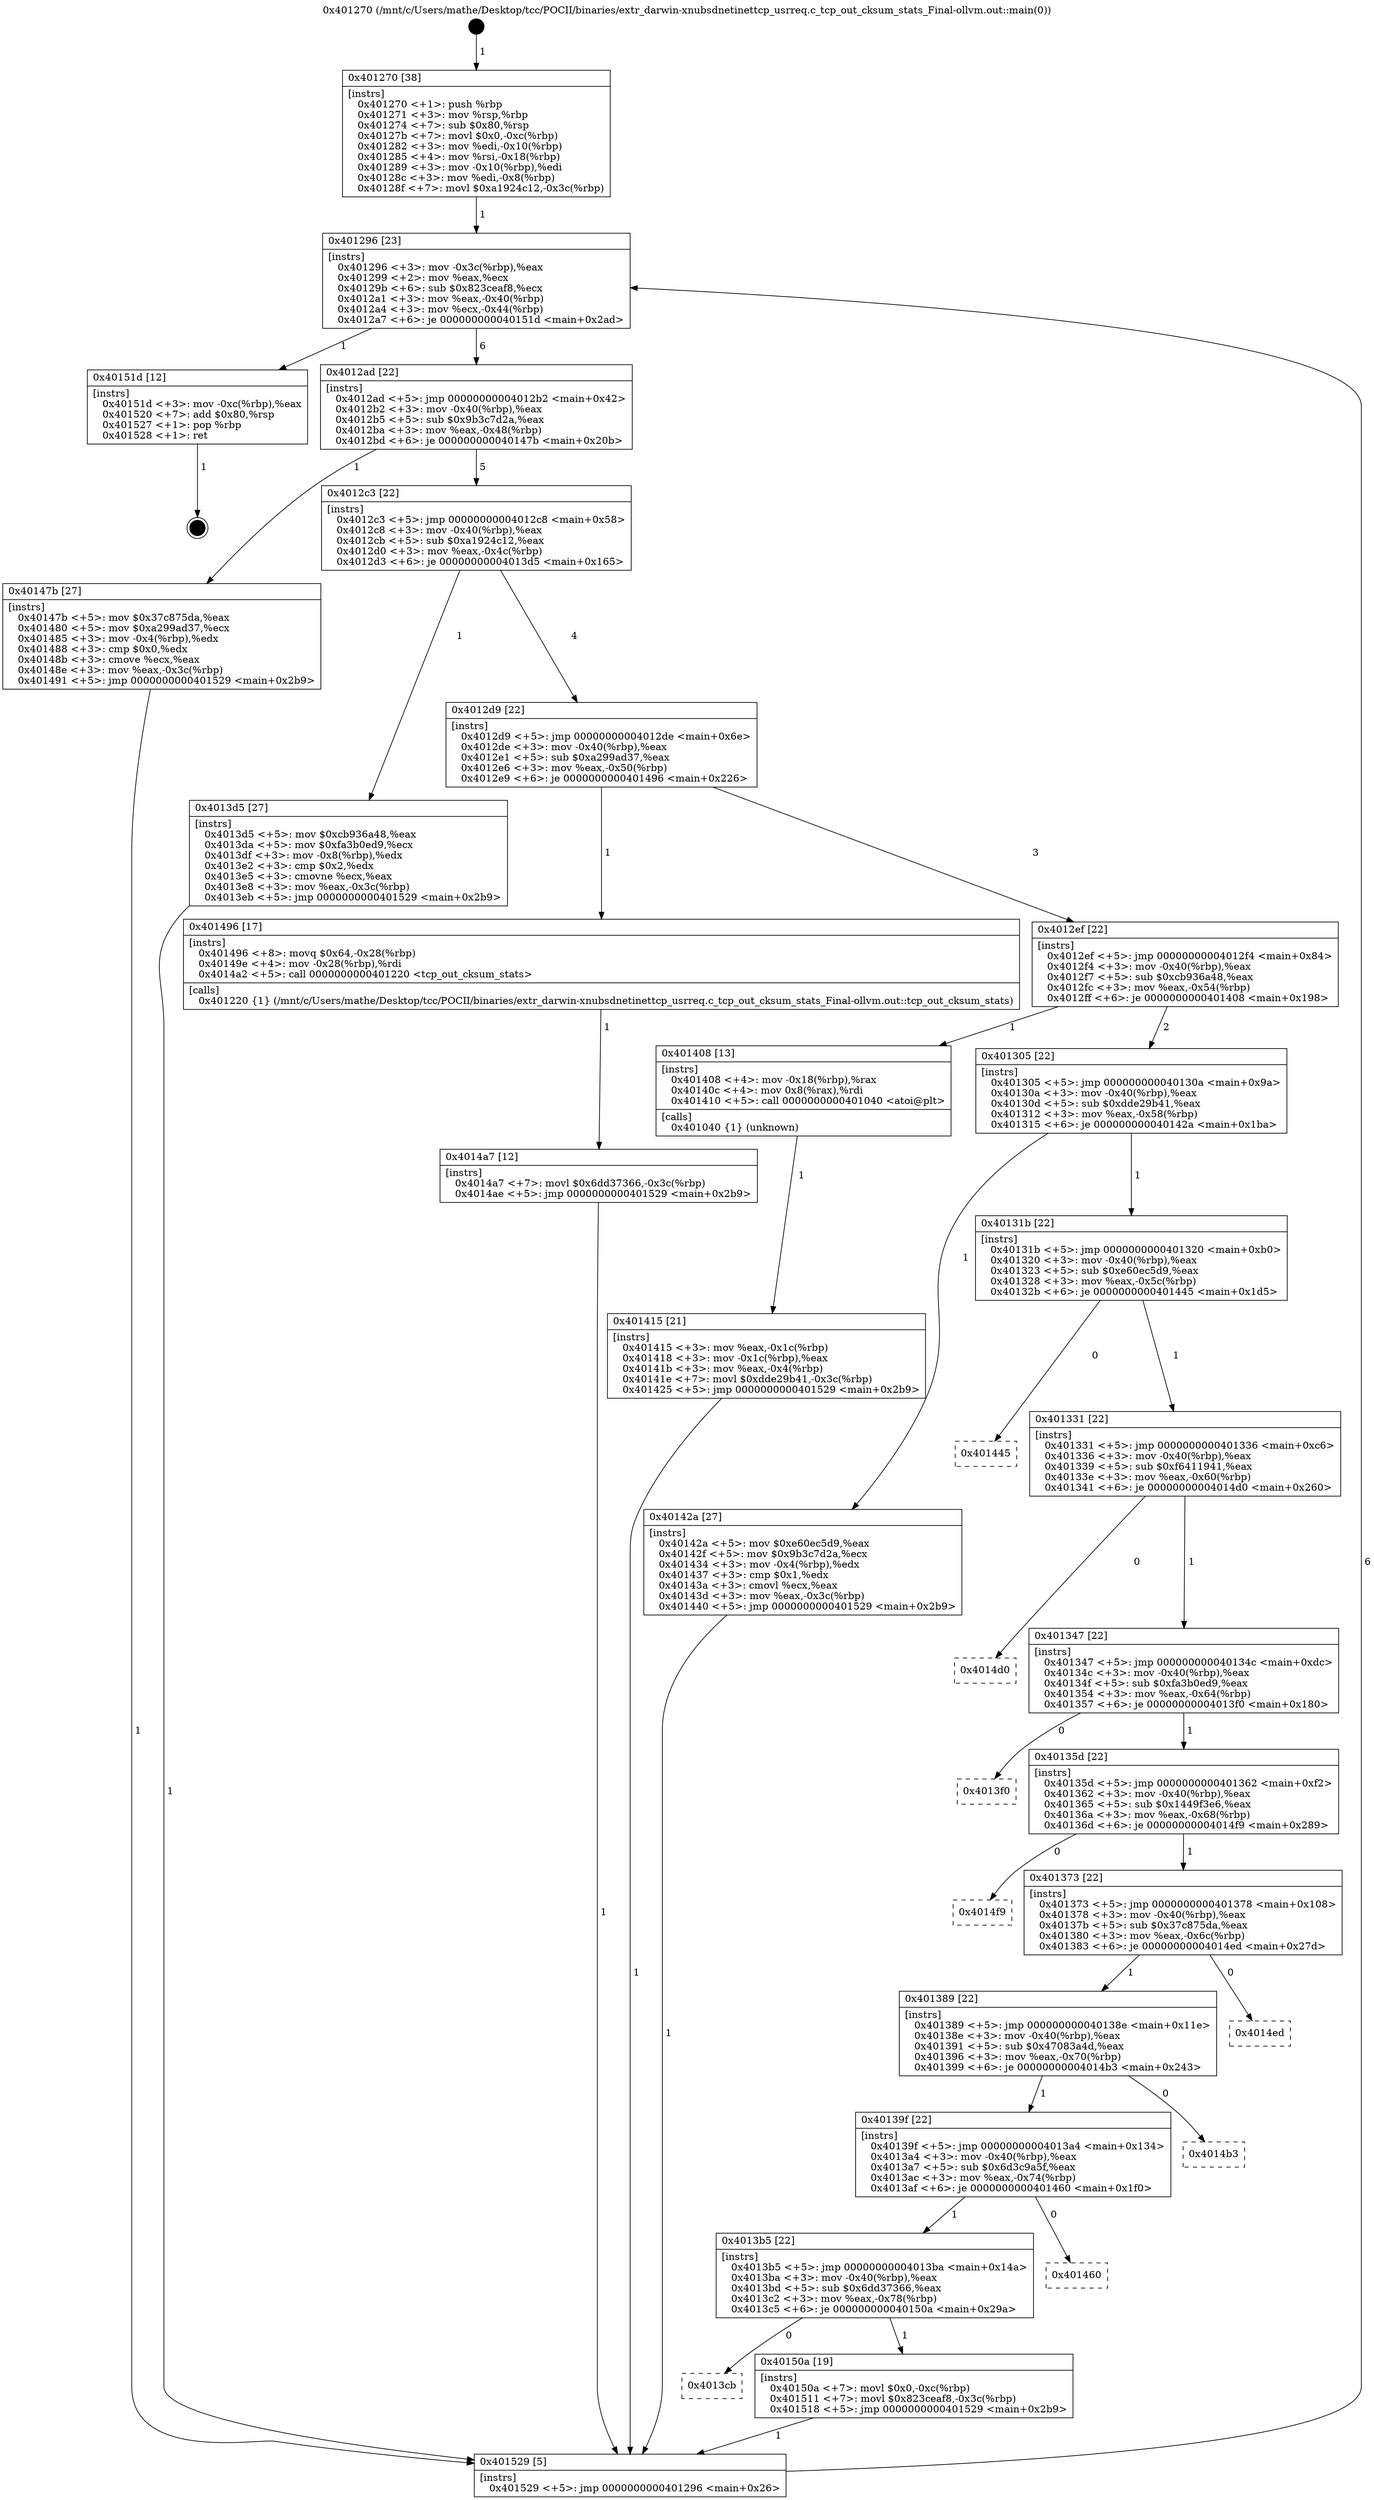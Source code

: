 digraph "0x401270" {
  label = "0x401270 (/mnt/c/Users/mathe/Desktop/tcc/POCII/binaries/extr_darwin-xnubsdnetinettcp_usrreq.c_tcp_out_cksum_stats_Final-ollvm.out::main(0))"
  labelloc = "t"
  node[shape=record]

  Entry [label="",width=0.3,height=0.3,shape=circle,fillcolor=black,style=filled]
  "0x401296" [label="{
     0x401296 [23]\l
     | [instrs]\l
     &nbsp;&nbsp;0x401296 \<+3\>: mov -0x3c(%rbp),%eax\l
     &nbsp;&nbsp;0x401299 \<+2\>: mov %eax,%ecx\l
     &nbsp;&nbsp;0x40129b \<+6\>: sub $0x823ceaf8,%ecx\l
     &nbsp;&nbsp;0x4012a1 \<+3\>: mov %eax,-0x40(%rbp)\l
     &nbsp;&nbsp;0x4012a4 \<+3\>: mov %ecx,-0x44(%rbp)\l
     &nbsp;&nbsp;0x4012a7 \<+6\>: je 000000000040151d \<main+0x2ad\>\l
  }"]
  "0x40151d" [label="{
     0x40151d [12]\l
     | [instrs]\l
     &nbsp;&nbsp;0x40151d \<+3\>: mov -0xc(%rbp),%eax\l
     &nbsp;&nbsp;0x401520 \<+7\>: add $0x80,%rsp\l
     &nbsp;&nbsp;0x401527 \<+1\>: pop %rbp\l
     &nbsp;&nbsp;0x401528 \<+1\>: ret\l
  }"]
  "0x4012ad" [label="{
     0x4012ad [22]\l
     | [instrs]\l
     &nbsp;&nbsp;0x4012ad \<+5\>: jmp 00000000004012b2 \<main+0x42\>\l
     &nbsp;&nbsp;0x4012b2 \<+3\>: mov -0x40(%rbp),%eax\l
     &nbsp;&nbsp;0x4012b5 \<+5\>: sub $0x9b3c7d2a,%eax\l
     &nbsp;&nbsp;0x4012ba \<+3\>: mov %eax,-0x48(%rbp)\l
     &nbsp;&nbsp;0x4012bd \<+6\>: je 000000000040147b \<main+0x20b\>\l
  }"]
  Exit [label="",width=0.3,height=0.3,shape=circle,fillcolor=black,style=filled,peripheries=2]
  "0x40147b" [label="{
     0x40147b [27]\l
     | [instrs]\l
     &nbsp;&nbsp;0x40147b \<+5\>: mov $0x37c875da,%eax\l
     &nbsp;&nbsp;0x401480 \<+5\>: mov $0xa299ad37,%ecx\l
     &nbsp;&nbsp;0x401485 \<+3\>: mov -0x4(%rbp),%edx\l
     &nbsp;&nbsp;0x401488 \<+3\>: cmp $0x0,%edx\l
     &nbsp;&nbsp;0x40148b \<+3\>: cmove %ecx,%eax\l
     &nbsp;&nbsp;0x40148e \<+3\>: mov %eax,-0x3c(%rbp)\l
     &nbsp;&nbsp;0x401491 \<+5\>: jmp 0000000000401529 \<main+0x2b9\>\l
  }"]
  "0x4012c3" [label="{
     0x4012c3 [22]\l
     | [instrs]\l
     &nbsp;&nbsp;0x4012c3 \<+5\>: jmp 00000000004012c8 \<main+0x58\>\l
     &nbsp;&nbsp;0x4012c8 \<+3\>: mov -0x40(%rbp),%eax\l
     &nbsp;&nbsp;0x4012cb \<+5\>: sub $0xa1924c12,%eax\l
     &nbsp;&nbsp;0x4012d0 \<+3\>: mov %eax,-0x4c(%rbp)\l
     &nbsp;&nbsp;0x4012d3 \<+6\>: je 00000000004013d5 \<main+0x165\>\l
  }"]
  "0x4013cb" [label="{
     0x4013cb\l
  }", style=dashed]
  "0x4013d5" [label="{
     0x4013d5 [27]\l
     | [instrs]\l
     &nbsp;&nbsp;0x4013d5 \<+5\>: mov $0xcb936a48,%eax\l
     &nbsp;&nbsp;0x4013da \<+5\>: mov $0xfa3b0ed9,%ecx\l
     &nbsp;&nbsp;0x4013df \<+3\>: mov -0x8(%rbp),%edx\l
     &nbsp;&nbsp;0x4013e2 \<+3\>: cmp $0x2,%edx\l
     &nbsp;&nbsp;0x4013e5 \<+3\>: cmovne %ecx,%eax\l
     &nbsp;&nbsp;0x4013e8 \<+3\>: mov %eax,-0x3c(%rbp)\l
     &nbsp;&nbsp;0x4013eb \<+5\>: jmp 0000000000401529 \<main+0x2b9\>\l
  }"]
  "0x4012d9" [label="{
     0x4012d9 [22]\l
     | [instrs]\l
     &nbsp;&nbsp;0x4012d9 \<+5\>: jmp 00000000004012de \<main+0x6e\>\l
     &nbsp;&nbsp;0x4012de \<+3\>: mov -0x40(%rbp),%eax\l
     &nbsp;&nbsp;0x4012e1 \<+5\>: sub $0xa299ad37,%eax\l
     &nbsp;&nbsp;0x4012e6 \<+3\>: mov %eax,-0x50(%rbp)\l
     &nbsp;&nbsp;0x4012e9 \<+6\>: je 0000000000401496 \<main+0x226\>\l
  }"]
  "0x401529" [label="{
     0x401529 [5]\l
     | [instrs]\l
     &nbsp;&nbsp;0x401529 \<+5\>: jmp 0000000000401296 \<main+0x26\>\l
  }"]
  "0x401270" [label="{
     0x401270 [38]\l
     | [instrs]\l
     &nbsp;&nbsp;0x401270 \<+1\>: push %rbp\l
     &nbsp;&nbsp;0x401271 \<+3\>: mov %rsp,%rbp\l
     &nbsp;&nbsp;0x401274 \<+7\>: sub $0x80,%rsp\l
     &nbsp;&nbsp;0x40127b \<+7\>: movl $0x0,-0xc(%rbp)\l
     &nbsp;&nbsp;0x401282 \<+3\>: mov %edi,-0x10(%rbp)\l
     &nbsp;&nbsp;0x401285 \<+4\>: mov %rsi,-0x18(%rbp)\l
     &nbsp;&nbsp;0x401289 \<+3\>: mov -0x10(%rbp),%edi\l
     &nbsp;&nbsp;0x40128c \<+3\>: mov %edi,-0x8(%rbp)\l
     &nbsp;&nbsp;0x40128f \<+7\>: movl $0xa1924c12,-0x3c(%rbp)\l
  }"]
  "0x40150a" [label="{
     0x40150a [19]\l
     | [instrs]\l
     &nbsp;&nbsp;0x40150a \<+7\>: movl $0x0,-0xc(%rbp)\l
     &nbsp;&nbsp;0x401511 \<+7\>: movl $0x823ceaf8,-0x3c(%rbp)\l
     &nbsp;&nbsp;0x401518 \<+5\>: jmp 0000000000401529 \<main+0x2b9\>\l
  }"]
  "0x401496" [label="{
     0x401496 [17]\l
     | [instrs]\l
     &nbsp;&nbsp;0x401496 \<+8\>: movq $0x64,-0x28(%rbp)\l
     &nbsp;&nbsp;0x40149e \<+4\>: mov -0x28(%rbp),%rdi\l
     &nbsp;&nbsp;0x4014a2 \<+5\>: call 0000000000401220 \<tcp_out_cksum_stats\>\l
     | [calls]\l
     &nbsp;&nbsp;0x401220 \{1\} (/mnt/c/Users/mathe/Desktop/tcc/POCII/binaries/extr_darwin-xnubsdnetinettcp_usrreq.c_tcp_out_cksum_stats_Final-ollvm.out::tcp_out_cksum_stats)\l
  }"]
  "0x4012ef" [label="{
     0x4012ef [22]\l
     | [instrs]\l
     &nbsp;&nbsp;0x4012ef \<+5\>: jmp 00000000004012f4 \<main+0x84\>\l
     &nbsp;&nbsp;0x4012f4 \<+3\>: mov -0x40(%rbp),%eax\l
     &nbsp;&nbsp;0x4012f7 \<+5\>: sub $0xcb936a48,%eax\l
     &nbsp;&nbsp;0x4012fc \<+3\>: mov %eax,-0x54(%rbp)\l
     &nbsp;&nbsp;0x4012ff \<+6\>: je 0000000000401408 \<main+0x198\>\l
  }"]
  "0x4013b5" [label="{
     0x4013b5 [22]\l
     | [instrs]\l
     &nbsp;&nbsp;0x4013b5 \<+5\>: jmp 00000000004013ba \<main+0x14a\>\l
     &nbsp;&nbsp;0x4013ba \<+3\>: mov -0x40(%rbp),%eax\l
     &nbsp;&nbsp;0x4013bd \<+5\>: sub $0x6dd37366,%eax\l
     &nbsp;&nbsp;0x4013c2 \<+3\>: mov %eax,-0x78(%rbp)\l
     &nbsp;&nbsp;0x4013c5 \<+6\>: je 000000000040150a \<main+0x29a\>\l
  }"]
  "0x401408" [label="{
     0x401408 [13]\l
     | [instrs]\l
     &nbsp;&nbsp;0x401408 \<+4\>: mov -0x18(%rbp),%rax\l
     &nbsp;&nbsp;0x40140c \<+4\>: mov 0x8(%rax),%rdi\l
     &nbsp;&nbsp;0x401410 \<+5\>: call 0000000000401040 \<atoi@plt\>\l
     | [calls]\l
     &nbsp;&nbsp;0x401040 \{1\} (unknown)\l
  }"]
  "0x401305" [label="{
     0x401305 [22]\l
     | [instrs]\l
     &nbsp;&nbsp;0x401305 \<+5\>: jmp 000000000040130a \<main+0x9a\>\l
     &nbsp;&nbsp;0x40130a \<+3\>: mov -0x40(%rbp),%eax\l
     &nbsp;&nbsp;0x40130d \<+5\>: sub $0xdde29b41,%eax\l
     &nbsp;&nbsp;0x401312 \<+3\>: mov %eax,-0x58(%rbp)\l
     &nbsp;&nbsp;0x401315 \<+6\>: je 000000000040142a \<main+0x1ba\>\l
  }"]
  "0x401415" [label="{
     0x401415 [21]\l
     | [instrs]\l
     &nbsp;&nbsp;0x401415 \<+3\>: mov %eax,-0x1c(%rbp)\l
     &nbsp;&nbsp;0x401418 \<+3\>: mov -0x1c(%rbp),%eax\l
     &nbsp;&nbsp;0x40141b \<+3\>: mov %eax,-0x4(%rbp)\l
     &nbsp;&nbsp;0x40141e \<+7\>: movl $0xdde29b41,-0x3c(%rbp)\l
     &nbsp;&nbsp;0x401425 \<+5\>: jmp 0000000000401529 \<main+0x2b9\>\l
  }"]
  "0x401460" [label="{
     0x401460\l
  }", style=dashed]
  "0x40142a" [label="{
     0x40142a [27]\l
     | [instrs]\l
     &nbsp;&nbsp;0x40142a \<+5\>: mov $0xe60ec5d9,%eax\l
     &nbsp;&nbsp;0x40142f \<+5\>: mov $0x9b3c7d2a,%ecx\l
     &nbsp;&nbsp;0x401434 \<+3\>: mov -0x4(%rbp),%edx\l
     &nbsp;&nbsp;0x401437 \<+3\>: cmp $0x1,%edx\l
     &nbsp;&nbsp;0x40143a \<+3\>: cmovl %ecx,%eax\l
     &nbsp;&nbsp;0x40143d \<+3\>: mov %eax,-0x3c(%rbp)\l
     &nbsp;&nbsp;0x401440 \<+5\>: jmp 0000000000401529 \<main+0x2b9\>\l
  }"]
  "0x40131b" [label="{
     0x40131b [22]\l
     | [instrs]\l
     &nbsp;&nbsp;0x40131b \<+5\>: jmp 0000000000401320 \<main+0xb0\>\l
     &nbsp;&nbsp;0x401320 \<+3\>: mov -0x40(%rbp),%eax\l
     &nbsp;&nbsp;0x401323 \<+5\>: sub $0xe60ec5d9,%eax\l
     &nbsp;&nbsp;0x401328 \<+3\>: mov %eax,-0x5c(%rbp)\l
     &nbsp;&nbsp;0x40132b \<+6\>: je 0000000000401445 \<main+0x1d5\>\l
  }"]
  "0x4014a7" [label="{
     0x4014a7 [12]\l
     | [instrs]\l
     &nbsp;&nbsp;0x4014a7 \<+7\>: movl $0x6dd37366,-0x3c(%rbp)\l
     &nbsp;&nbsp;0x4014ae \<+5\>: jmp 0000000000401529 \<main+0x2b9\>\l
  }"]
  "0x40139f" [label="{
     0x40139f [22]\l
     | [instrs]\l
     &nbsp;&nbsp;0x40139f \<+5\>: jmp 00000000004013a4 \<main+0x134\>\l
     &nbsp;&nbsp;0x4013a4 \<+3\>: mov -0x40(%rbp),%eax\l
     &nbsp;&nbsp;0x4013a7 \<+5\>: sub $0x6d3c9a5f,%eax\l
     &nbsp;&nbsp;0x4013ac \<+3\>: mov %eax,-0x74(%rbp)\l
     &nbsp;&nbsp;0x4013af \<+6\>: je 0000000000401460 \<main+0x1f0\>\l
  }"]
  "0x401445" [label="{
     0x401445\l
  }", style=dashed]
  "0x401331" [label="{
     0x401331 [22]\l
     | [instrs]\l
     &nbsp;&nbsp;0x401331 \<+5\>: jmp 0000000000401336 \<main+0xc6\>\l
     &nbsp;&nbsp;0x401336 \<+3\>: mov -0x40(%rbp),%eax\l
     &nbsp;&nbsp;0x401339 \<+5\>: sub $0xf6411941,%eax\l
     &nbsp;&nbsp;0x40133e \<+3\>: mov %eax,-0x60(%rbp)\l
     &nbsp;&nbsp;0x401341 \<+6\>: je 00000000004014d0 \<main+0x260\>\l
  }"]
  "0x4014b3" [label="{
     0x4014b3\l
  }", style=dashed]
  "0x4014d0" [label="{
     0x4014d0\l
  }", style=dashed]
  "0x401347" [label="{
     0x401347 [22]\l
     | [instrs]\l
     &nbsp;&nbsp;0x401347 \<+5\>: jmp 000000000040134c \<main+0xdc\>\l
     &nbsp;&nbsp;0x40134c \<+3\>: mov -0x40(%rbp),%eax\l
     &nbsp;&nbsp;0x40134f \<+5\>: sub $0xfa3b0ed9,%eax\l
     &nbsp;&nbsp;0x401354 \<+3\>: mov %eax,-0x64(%rbp)\l
     &nbsp;&nbsp;0x401357 \<+6\>: je 00000000004013f0 \<main+0x180\>\l
  }"]
  "0x401389" [label="{
     0x401389 [22]\l
     | [instrs]\l
     &nbsp;&nbsp;0x401389 \<+5\>: jmp 000000000040138e \<main+0x11e\>\l
     &nbsp;&nbsp;0x40138e \<+3\>: mov -0x40(%rbp),%eax\l
     &nbsp;&nbsp;0x401391 \<+5\>: sub $0x47083a4d,%eax\l
     &nbsp;&nbsp;0x401396 \<+3\>: mov %eax,-0x70(%rbp)\l
     &nbsp;&nbsp;0x401399 \<+6\>: je 00000000004014b3 \<main+0x243\>\l
  }"]
  "0x4013f0" [label="{
     0x4013f0\l
  }", style=dashed]
  "0x40135d" [label="{
     0x40135d [22]\l
     | [instrs]\l
     &nbsp;&nbsp;0x40135d \<+5\>: jmp 0000000000401362 \<main+0xf2\>\l
     &nbsp;&nbsp;0x401362 \<+3\>: mov -0x40(%rbp),%eax\l
     &nbsp;&nbsp;0x401365 \<+5\>: sub $0x1449f3e6,%eax\l
     &nbsp;&nbsp;0x40136a \<+3\>: mov %eax,-0x68(%rbp)\l
     &nbsp;&nbsp;0x40136d \<+6\>: je 00000000004014f9 \<main+0x289\>\l
  }"]
  "0x4014ed" [label="{
     0x4014ed\l
  }", style=dashed]
  "0x4014f9" [label="{
     0x4014f9\l
  }", style=dashed]
  "0x401373" [label="{
     0x401373 [22]\l
     | [instrs]\l
     &nbsp;&nbsp;0x401373 \<+5\>: jmp 0000000000401378 \<main+0x108\>\l
     &nbsp;&nbsp;0x401378 \<+3\>: mov -0x40(%rbp),%eax\l
     &nbsp;&nbsp;0x40137b \<+5\>: sub $0x37c875da,%eax\l
     &nbsp;&nbsp;0x401380 \<+3\>: mov %eax,-0x6c(%rbp)\l
     &nbsp;&nbsp;0x401383 \<+6\>: je 00000000004014ed \<main+0x27d\>\l
  }"]
  Entry -> "0x401270" [label=" 1"]
  "0x401296" -> "0x40151d" [label=" 1"]
  "0x401296" -> "0x4012ad" [label=" 6"]
  "0x40151d" -> Exit [label=" 1"]
  "0x4012ad" -> "0x40147b" [label=" 1"]
  "0x4012ad" -> "0x4012c3" [label=" 5"]
  "0x40150a" -> "0x401529" [label=" 1"]
  "0x4012c3" -> "0x4013d5" [label=" 1"]
  "0x4012c3" -> "0x4012d9" [label=" 4"]
  "0x4013d5" -> "0x401529" [label=" 1"]
  "0x401270" -> "0x401296" [label=" 1"]
  "0x401529" -> "0x401296" [label=" 6"]
  "0x4013b5" -> "0x4013cb" [label=" 0"]
  "0x4012d9" -> "0x401496" [label=" 1"]
  "0x4012d9" -> "0x4012ef" [label=" 3"]
  "0x4013b5" -> "0x40150a" [label=" 1"]
  "0x4012ef" -> "0x401408" [label=" 1"]
  "0x4012ef" -> "0x401305" [label=" 2"]
  "0x401408" -> "0x401415" [label=" 1"]
  "0x401415" -> "0x401529" [label=" 1"]
  "0x40139f" -> "0x4013b5" [label=" 1"]
  "0x401305" -> "0x40142a" [label=" 1"]
  "0x401305" -> "0x40131b" [label=" 1"]
  "0x40142a" -> "0x401529" [label=" 1"]
  "0x40147b" -> "0x401529" [label=" 1"]
  "0x401496" -> "0x4014a7" [label=" 1"]
  "0x4014a7" -> "0x401529" [label=" 1"]
  "0x40139f" -> "0x401460" [label=" 0"]
  "0x40131b" -> "0x401445" [label=" 0"]
  "0x40131b" -> "0x401331" [label=" 1"]
  "0x401389" -> "0x40139f" [label=" 1"]
  "0x401331" -> "0x4014d0" [label=" 0"]
  "0x401331" -> "0x401347" [label=" 1"]
  "0x401389" -> "0x4014b3" [label=" 0"]
  "0x401347" -> "0x4013f0" [label=" 0"]
  "0x401347" -> "0x40135d" [label=" 1"]
  "0x401373" -> "0x401389" [label=" 1"]
  "0x40135d" -> "0x4014f9" [label=" 0"]
  "0x40135d" -> "0x401373" [label=" 1"]
  "0x401373" -> "0x4014ed" [label=" 0"]
}
